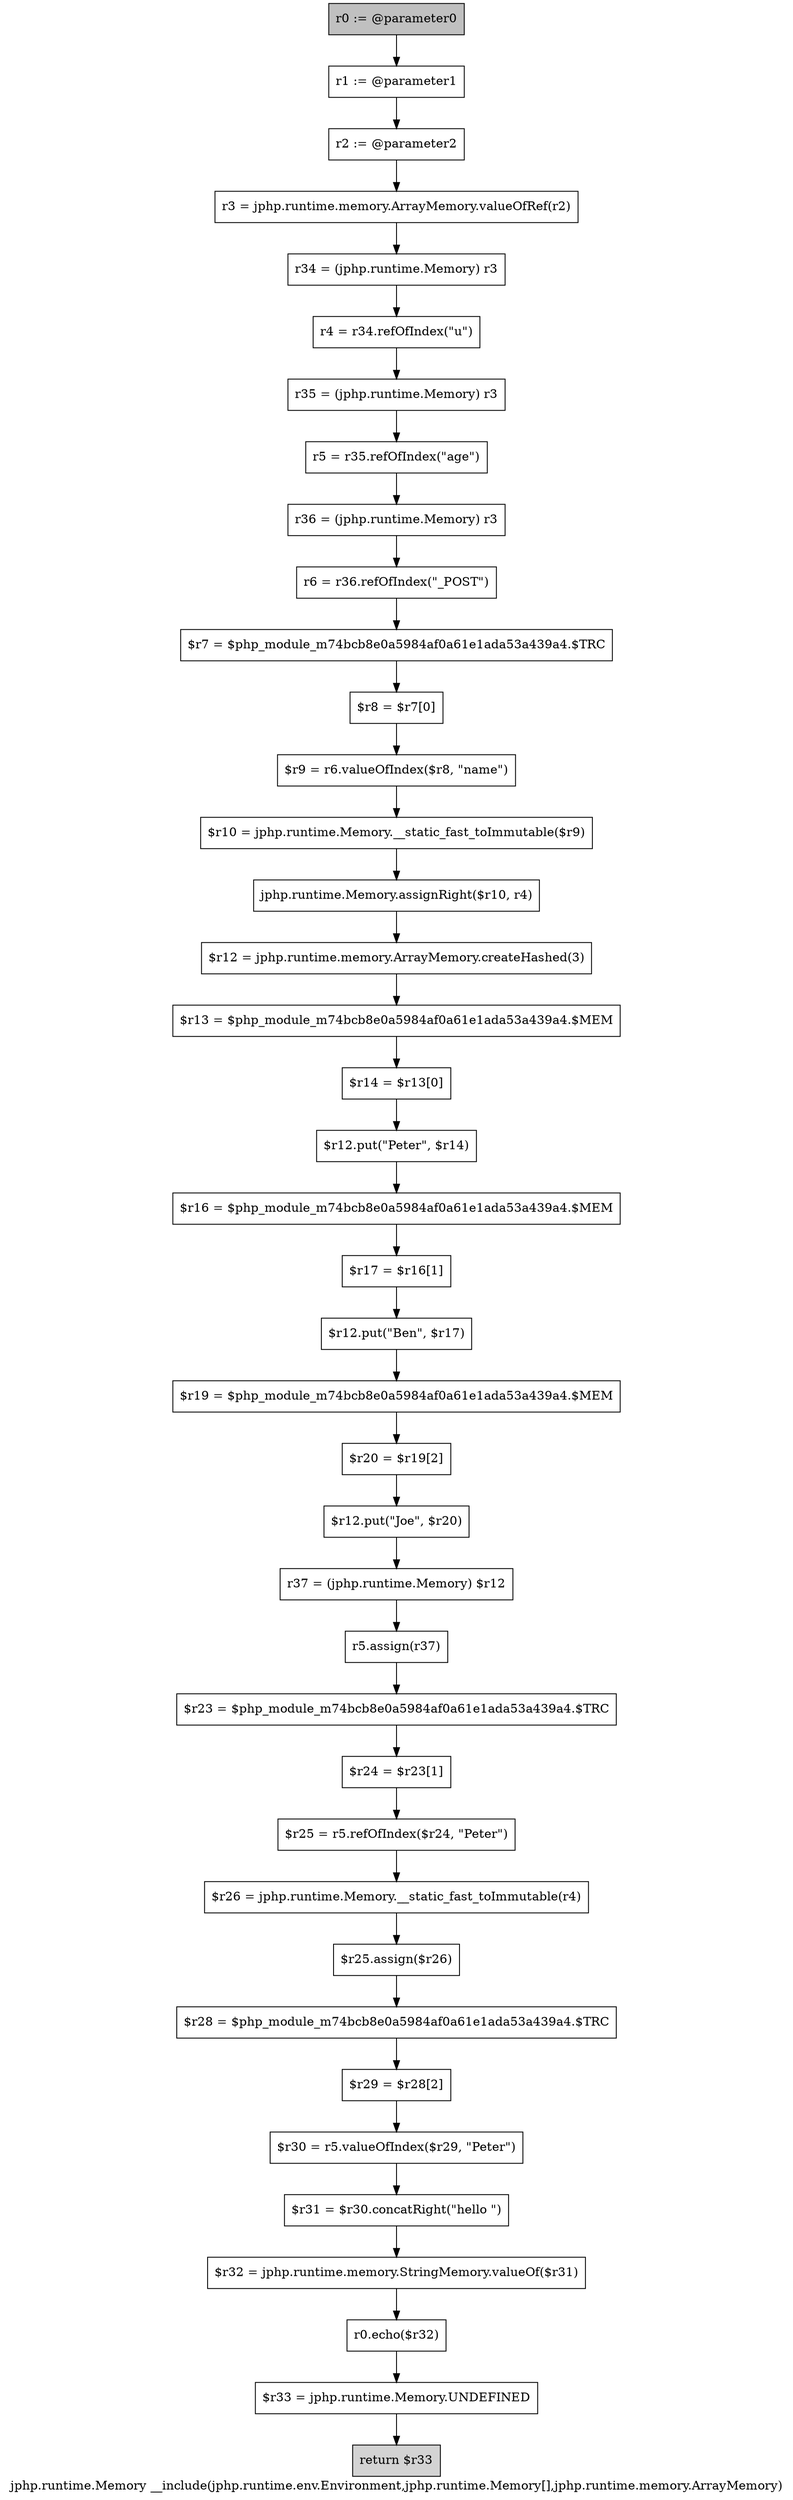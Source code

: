 digraph "jphp.runtime.Memory __include(jphp.runtime.env.Environment,jphp.runtime.Memory[],jphp.runtime.memory.ArrayMemory)" {
    label="jphp.runtime.Memory __include(jphp.runtime.env.Environment,jphp.runtime.Memory[],jphp.runtime.memory.ArrayMemory)";
    node [shape=box];
    "0" [style=filled,fillcolor=gray,label="r0 := @parameter0",];
    "1" [label="r1 := @parameter1",];
    "0"->"1";
    "2" [label="r2 := @parameter2",];
    "1"->"2";
    "3" [label="r3 = jphp.runtime.memory.ArrayMemory.valueOfRef(r2)",];
    "2"->"3";
    "4" [label="r34 = (jphp.runtime.Memory) r3",];
    "3"->"4";
    "5" [label="r4 = r34.refOfIndex(\"u\")",];
    "4"->"5";
    "6" [label="r35 = (jphp.runtime.Memory) r3",];
    "5"->"6";
    "7" [label="r5 = r35.refOfIndex(\"age\")",];
    "6"->"7";
    "8" [label="r36 = (jphp.runtime.Memory) r3",];
    "7"->"8";
    "9" [label="r6 = r36.refOfIndex(\"_POST\")",];
    "8"->"9";
    "10" [label="$r7 = $php_module_m74bcb8e0a5984af0a61e1ada53a439a4.$TRC",];
    "9"->"10";
    "11" [label="$r8 = $r7[0]",];
    "10"->"11";
    "12" [label="$r9 = r6.valueOfIndex($r8, \"name\")",];
    "11"->"12";
    "13" [label="$r10 = jphp.runtime.Memory.__static_fast_toImmutable($r9)",];
    "12"->"13";
    "14" [label="jphp.runtime.Memory.assignRight($r10, r4)",];
    "13"->"14";
    "15" [label="$r12 = jphp.runtime.memory.ArrayMemory.createHashed(3)",];
    "14"->"15";
    "16" [label="$r13 = $php_module_m74bcb8e0a5984af0a61e1ada53a439a4.$MEM",];
    "15"->"16";
    "17" [label="$r14 = $r13[0]",];
    "16"->"17";
    "18" [label="$r12.put(\"Peter\", $r14)",];
    "17"->"18";
    "19" [label="$r16 = $php_module_m74bcb8e0a5984af0a61e1ada53a439a4.$MEM",];
    "18"->"19";
    "20" [label="$r17 = $r16[1]",];
    "19"->"20";
    "21" [label="$r12.put(\"Ben\", $r17)",];
    "20"->"21";
    "22" [label="$r19 = $php_module_m74bcb8e0a5984af0a61e1ada53a439a4.$MEM",];
    "21"->"22";
    "23" [label="$r20 = $r19[2]",];
    "22"->"23";
    "24" [label="$r12.put(\"Joe\", $r20)",];
    "23"->"24";
    "25" [label="r37 = (jphp.runtime.Memory) $r12",];
    "24"->"25";
    "26" [label="r5.assign(r37)",];
    "25"->"26";
    "27" [label="$r23 = $php_module_m74bcb8e0a5984af0a61e1ada53a439a4.$TRC",];
    "26"->"27";
    "28" [label="$r24 = $r23[1]",];
    "27"->"28";
    "29" [label="$r25 = r5.refOfIndex($r24, \"Peter\")",];
    "28"->"29";
    "30" [label="$r26 = jphp.runtime.Memory.__static_fast_toImmutable(r4)",];
    "29"->"30";
    "31" [label="$r25.assign($r26)",];
    "30"->"31";
    "32" [label="$r28 = $php_module_m74bcb8e0a5984af0a61e1ada53a439a4.$TRC",];
    "31"->"32";
    "33" [label="$r29 = $r28[2]",];
    "32"->"33";
    "34" [label="$r30 = r5.valueOfIndex($r29, \"Peter\")",];
    "33"->"34";
    "35" [label="$r31 = $r30.concatRight(\"hello \")",];
    "34"->"35";
    "36" [label="$r32 = jphp.runtime.memory.StringMemory.valueOf($r31)",];
    "35"->"36";
    "37" [label="r0.echo($r32)",];
    "36"->"37";
    "38" [label="$r33 = jphp.runtime.Memory.UNDEFINED",];
    "37"->"38";
    "39" [style=filled,fillcolor=lightgray,label="return $r33",];
    "38"->"39";
}
